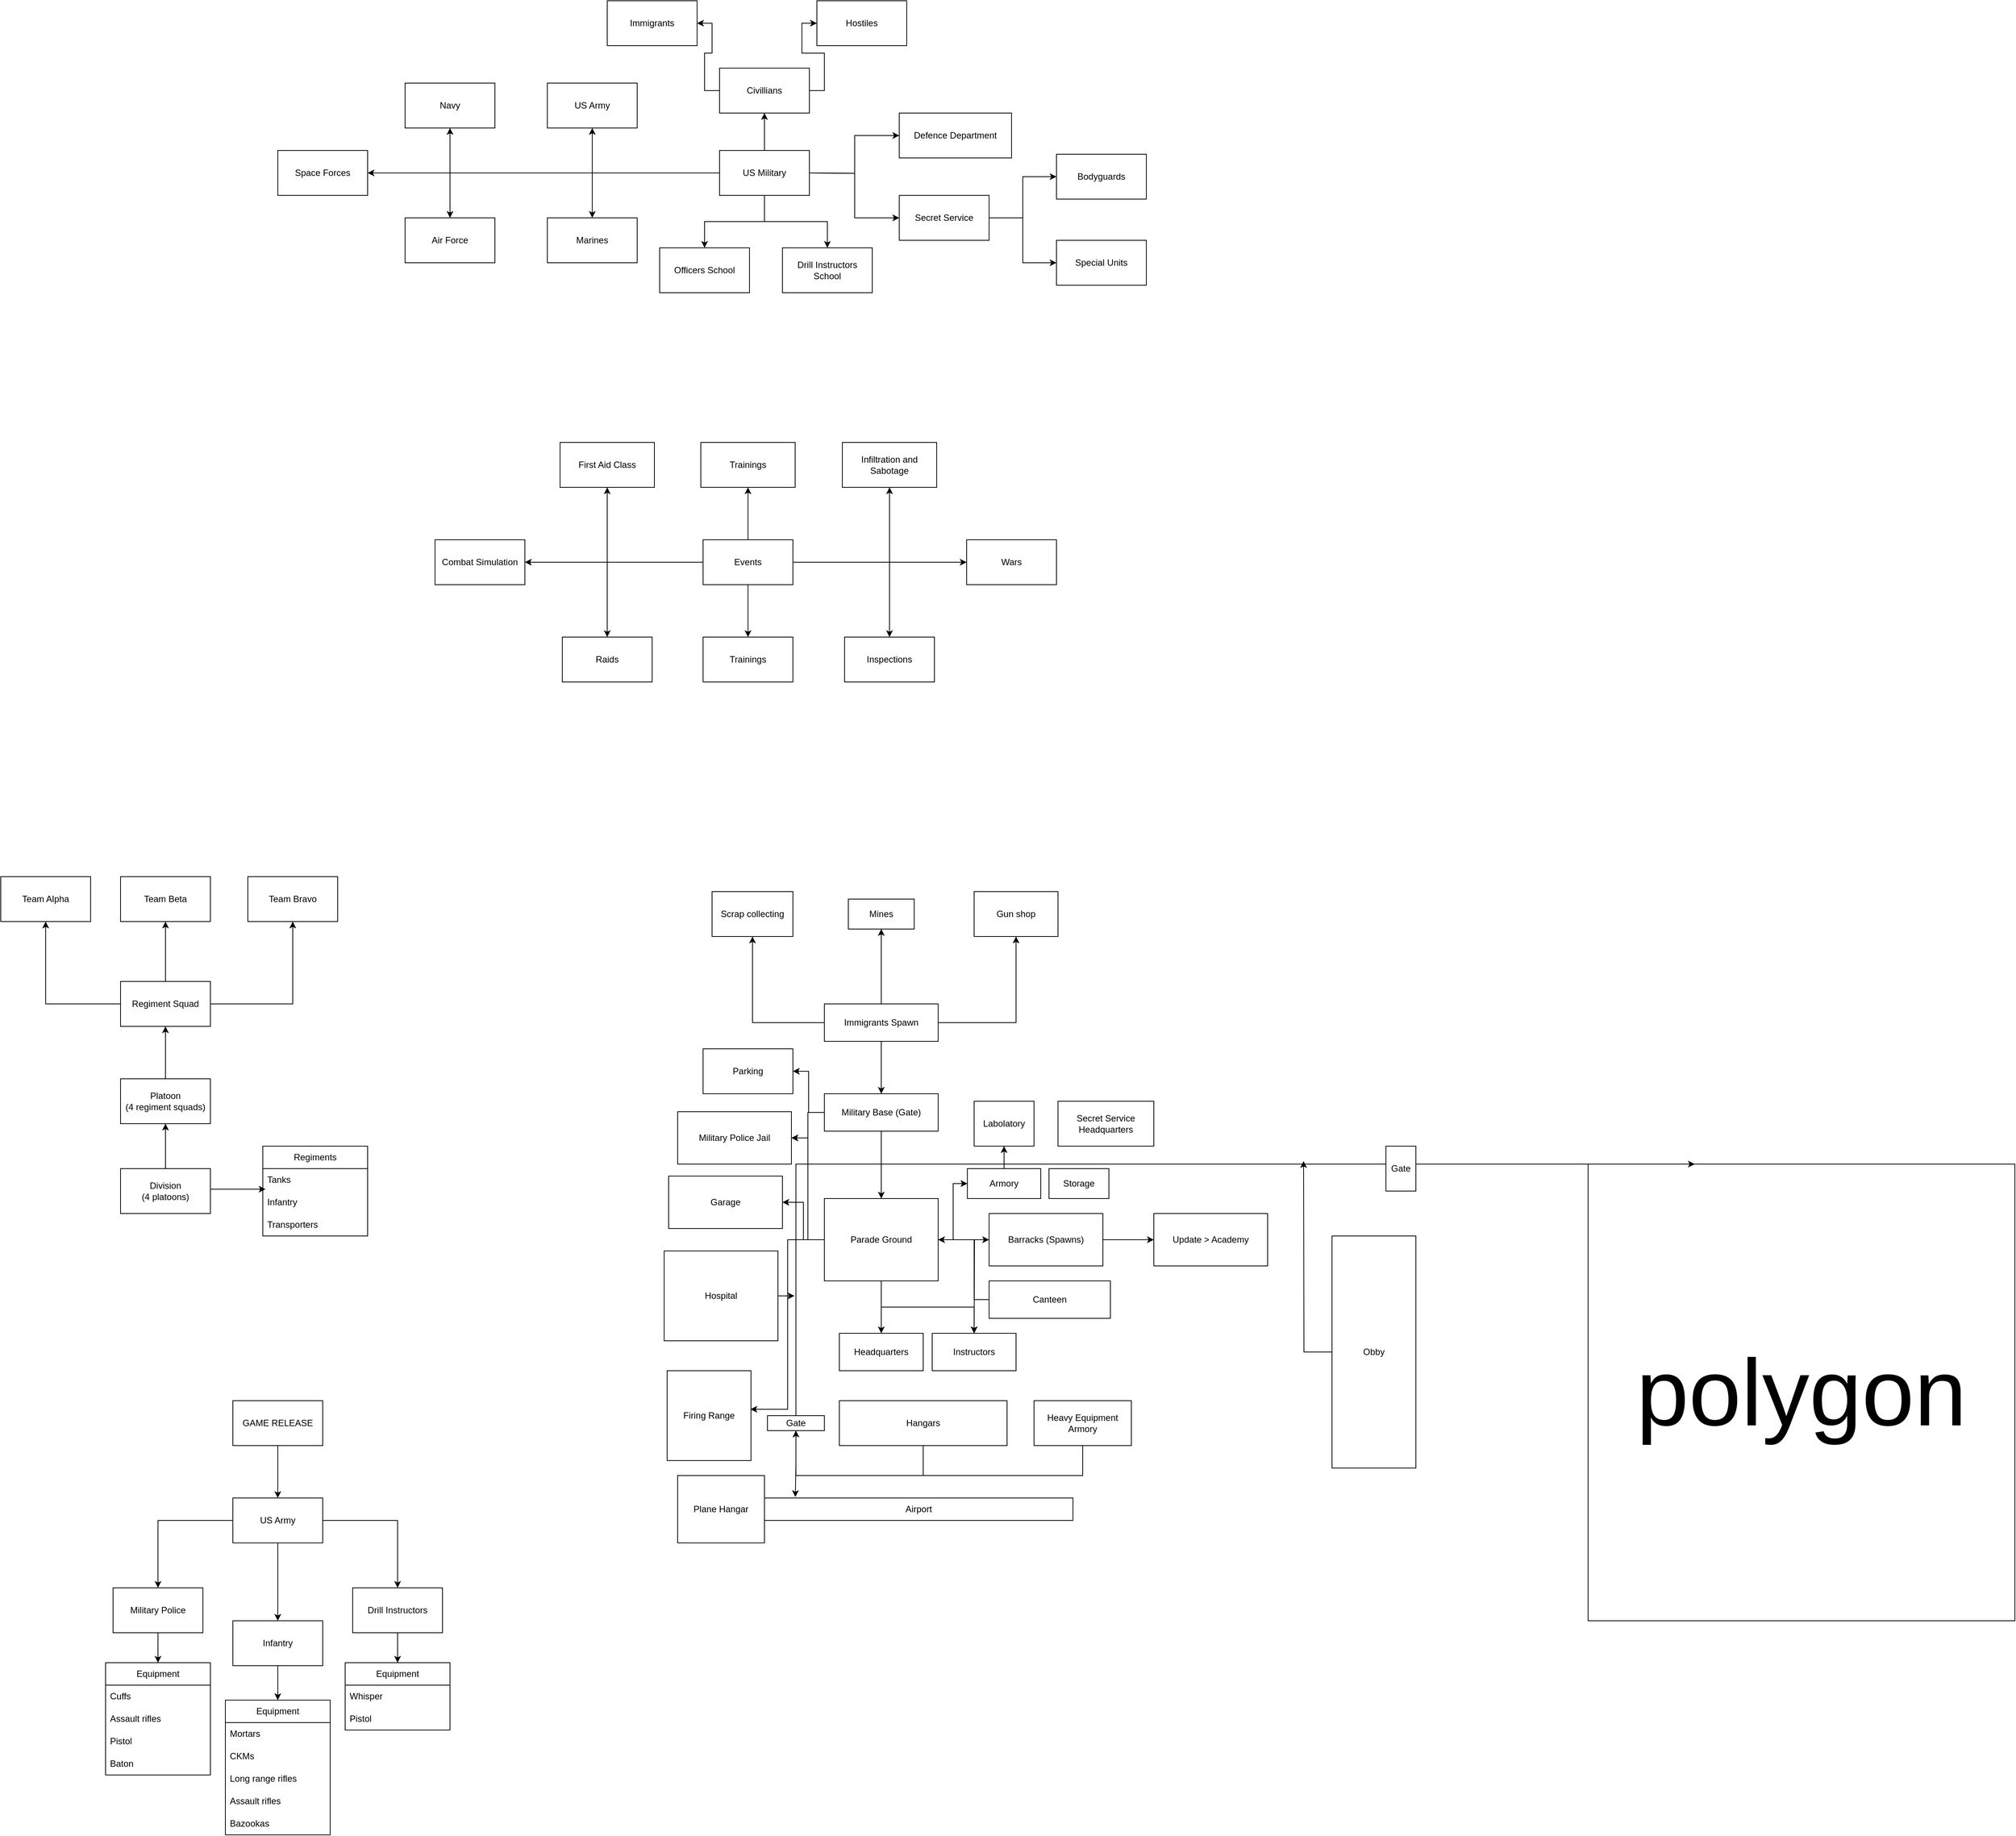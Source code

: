 <mxfile version="24.7.7">
  <diagram name="Strona-1" id="BBOQiUGvL47wXQ2HDbsv">
    <mxGraphModel dx="2062" dy="661" grid="1" gridSize="10" guides="1" tooltips="1" connect="1" arrows="1" fold="1" page="1" pageScale="1" pageWidth="827" pageHeight="1169" math="0" shadow="0">
      <root>
        <mxCell id="0" />
        <mxCell id="1" parent="0" />
        <mxCell id="k31KLtlGpHvFteeG_nSf-20" style="edgeStyle=orthogonalEdgeStyle;rounded=0;orthogonalLoop=1;jettySize=auto;html=1;" parent="1" source="k31KLtlGpHvFteeG_nSf-3" target="k31KLtlGpHvFteeG_nSf-19" edge="1">
          <mxGeometry relative="1" as="geometry" />
        </mxCell>
        <mxCell id="k31KLtlGpHvFteeG_nSf-23" style="edgeStyle=orthogonalEdgeStyle;rounded=0;orthogonalLoop=1;jettySize=auto;html=1;entryX=0.5;entryY=0;entryDx=0;entryDy=0;" parent="1" source="k31KLtlGpHvFteeG_nSf-3" target="k31KLtlGpHvFteeG_nSf-21" edge="1">
          <mxGeometry relative="1" as="geometry" />
        </mxCell>
        <mxCell id="k31KLtlGpHvFteeG_nSf-24" style="edgeStyle=orthogonalEdgeStyle;rounded=0;orthogonalLoop=1;jettySize=auto;html=1;entryX=0.5;entryY=0;entryDx=0;entryDy=0;" parent="1" source="k31KLtlGpHvFteeG_nSf-3" target="k31KLtlGpHvFteeG_nSf-22" edge="1">
          <mxGeometry relative="1" as="geometry" />
        </mxCell>
        <mxCell id="k31KLtlGpHvFteeG_nSf-41" style="edgeStyle=orthogonalEdgeStyle;rounded=0;orthogonalLoop=1;jettySize=auto;html=1;" parent="1" source="k31KLtlGpHvFteeG_nSf-3" target="k31KLtlGpHvFteeG_nSf-44" edge="1">
          <mxGeometry relative="1" as="geometry">
            <mxPoint x="-400" y="430" as="targetPoint" />
          </mxGeometry>
        </mxCell>
        <mxCell id="38wvSkfyoHQ7_8SS0Itx-3" style="edgeStyle=orthogonalEdgeStyle;rounded=0;orthogonalLoop=1;jettySize=auto;html=1;" edge="1" parent="1" source="k31KLtlGpHvFteeG_nSf-3" target="38wvSkfyoHQ7_8SS0Itx-1">
          <mxGeometry relative="1" as="geometry" />
        </mxCell>
        <mxCell id="38wvSkfyoHQ7_8SS0Itx-6" style="edgeStyle=orthogonalEdgeStyle;rounded=0;orthogonalLoop=1;jettySize=auto;html=1;entryX=0.5;entryY=1;entryDx=0;entryDy=0;" edge="1" parent="1" source="k31KLtlGpHvFteeG_nSf-3" target="a-VC0dxoUx-i3-k2DaDm-56">
          <mxGeometry relative="1" as="geometry" />
        </mxCell>
        <mxCell id="38wvSkfyoHQ7_8SS0Itx-7" style="edgeStyle=orthogonalEdgeStyle;rounded=0;orthogonalLoop=1;jettySize=auto;html=1;" edge="1" parent="1" source="k31KLtlGpHvFteeG_nSf-3" target="38wvSkfyoHQ7_8SS0Itx-5">
          <mxGeometry relative="1" as="geometry" />
        </mxCell>
        <mxCell id="38wvSkfyoHQ7_8SS0Itx-10" style="edgeStyle=orthogonalEdgeStyle;rounded=0;orthogonalLoop=1;jettySize=auto;html=1;entryX=0.5;entryY=1;entryDx=0;entryDy=0;" edge="1" parent="1" source="k31KLtlGpHvFteeG_nSf-3" target="a_fJLX3D4ddXMOc15b3K-7">
          <mxGeometry relative="1" as="geometry" />
        </mxCell>
        <mxCell id="k31KLtlGpHvFteeG_nSf-3" value="US Military" style="rounded=0;whiteSpace=wrap;html=1;" parent="1" vertex="1">
          <mxGeometry x="230" y="400" width="120" height="60" as="geometry" />
        </mxCell>
        <mxCell id="k31KLtlGpHvFteeG_nSf-10" style="edgeStyle=orthogonalEdgeStyle;rounded=0;orthogonalLoop=1;jettySize=auto;html=1;entryX=0;entryY=0.5;entryDx=0;entryDy=0;" parent="1" target="k31KLtlGpHvFteeG_nSf-9" edge="1">
          <mxGeometry relative="1" as="geometry">
            <mxPoint x="350" y="430" as="sourcePoint" />
          </mxGeometry>
        </mxCell>
        <mxCell id="k31KLtlGpHvFteeG_nSf-12" style="edgeStyle=orthogonalEdgeStyle;rounded=0;orthogonalLoop=1;jettySize=auto;html=1;entryX=0;entryY=0.5;entryDx=0;entryDy=0;" parent="1" target="k31KLtlGpHvFteeG_nSf-11" edge="1">
          <mxGeometry relative="1" as="geometry">
            <mxPoint x="350" y="430" as="sourcePoint" />
          </mxGeometry>
        </mxCell>
        <mxCell id="k31KLtlGpHvFteeG_nSf-15" style="edgeStyle=orthogonalEdgeStyle;rounded=0;orthogonalLoop=1;jettySize=auto;html=1;entryX=0;entryY=0.5;entryDx=0;entryDy=0;" parent="1" source="k31KLtlGpHvFteeG_nSf-9" target="k31KLtlGpHvFteeG_nSf-14" edge="1">
          <mxGeometry relative="1" as="geometry" />
        </mxCell>
        <mxCell id="k31KLtlGpHvFteeG_nSf-17" style="edgeStyle=orthogonalEdgeStyle;rounded=0;orthogonalLoop=1;jettySize=auto;html=1;entryX=0;entryY=0.5;entryDx=0;entryDy=0;" parent="1" source="k31KLtlGpHvFteeG_nSf-9" target="k31KLtlGpHvFteeG_nSf-16" edge="1">
          <mxGeometry relative="1" as="geometry" />
        </mxCell>
        <mxCell id="k31KLtlGpHvFteeG_nSf-9" value="Secret Service" style="rounded=0;whiteSpace=wrap;html=1;" parent="1" vertex="1">
          <mxGeometry x="470" y="460" width="120" height="60" as="geometry" />
        </mxCell>
        <mxCell id="k31KLtlGpHvFteeG_nSf-11" value="Defence Department" style="rounded=0;whiteSpace=wrap;html=1;" parent="1" vertex="1">
          <mxGeometry x="470" y="350" width="150" height="60" as="geometry" />
        </mxCell>
        <mxCell id="k31KLtlGpHvFteeG_nSf-14" value="Bodyguards" style="rounded=0;whiteSpace=wrap;html=1;" parent="1" vertex="1">
          <mxGeometry x="680" y="405" width="120" height="60" as="geometry" />
        </mxCell>
        <mxCell id="k31KLtlGpHvFteeG_nSf-16" value="Special Units" style="rounded=0;whiteSpace=wrap;html=1;" parent="1" vertex="1">
          <mxGeometry x="680" y="520" width="120" height="60" as="geometry" />
        </mxCell>
        <mxCell id="k31KLtlGpHvFteeG_nSf-19" value="Navy" style="rounded=0;whiteSpace=wrap;html=1;" parent="1" vertex="1">
          <mxGeometry x="-190" y="310" width="120" height="60" as="geometry" />
        </mxCell>
        <mxCell id="k31KLtlGpHvFteeG_nSf-21" value="Marines" style="rounded=0;whiteSpace=wrap;html=1;" parent="1" vertex="1">
          <mxGeometry y="490" width="120" height="60" as="geometry" />
        </mxCell>
        <mxCell id="k31KLtlGpHvFteeG_nSf-22" value="Air Force" style="rounded=0;whiteSpace=wrap;html=1;" parent="1" vertex="1">
          <mxGeometry x="-190" y="490" width="120" height="60" as="geometry" />
        </mxCell>
        <mxCell id="k31KLtlGpHvFteeG_nSf-44" value="Space Forces" style="rounded=0;whiteSpace=wrap;html=1;" parent="1" vertex="1">
          <mxGeometry x="-360" y="400" width="120" height="60" as="geometry" />
        </mxCell>
        <mxCell id="a_fJLX3D4ddXMOc15b3K-3" value="Immigrants" style="rounded=0;whiteSpace=wrap;html=1;" parent="1" vertex="1">
          <mxGeometry x="80" y="200" width="120" height="60" as="geometry" />
        </mxCell>
        <mxCell id="a_fJLX3D4ddXMOc15b3K-5" value="Hostiles" style="rounded=0;whiteSpace=wrap;html=1;" parent="1" vertex="1">
          <mxGeometry x="360" y="200" width="120" height="60" as="geometry" />
        </mxCell>
        <mxCell id="38wvSkfyoHQ7_8SS0Itx-12" style="edgeStyle=orthogonalEdgeStyle;rounded=0;orthogonalLoop=1;jettySize=auto;html=1;entryX=1;entryY=0.5;entryDx=0;entryDy=0;" edge="1" parent="1" source="a_fJLX3D4ddXMOc15b3K-7" target="a_fJLX3D4ddXMOc15b3K-3">
          <mxGeometry relative="1" as="geometry" />
        </mxCell>
        <mxCell id="38wvSkfyoHQ7_8SS0Itx-13" style="edgeStyle=orthogonalEdgeStyle;rounded=0;orthogonalLoop=1;jettySize=auto;html=1;entryX=0;entryY=0.5;entryDx=0;entryDy=0;" edge="1" parent="1" source="a_fJLX3D4ddXMOc15b3K-7" target="a_fJLX3D4ddXMOc15b3K-5">
          <mxGeometry relative="1" as="geometry" />
        </mxCell>
        <mxCell id="a_fJLX3D4ddXMOc15b3K-7" value="Civillians" style="rounded=0;whiteSpace=wrap;html=1;" parent="1" vertex="1">
          <mxGeometry x="230" y="290" width="120" height="60" as="geometry" />
        </mxCell>
        <mxCell id="a_fJLX3D4ddXMOc15b3K-12" style="edgeStyle=orthogonalEdgeStyle;rounded=0;orthogonalLoop=1;jettySize=auto;html=1;entryX=0.5;entryY=1;entryDx=0;entryDy=0;" parent="1" source="a_fJLX3D4ddXMOc15b3K-10" target="a_fJLX3D4ddXMOc15b3K-11" edge="1">
          <mxGeometry relative="1" as="geometry" />
        </mxCell>
        <mxCell id="a_fJLX3D4ddXMOc15b3K-15" style="edgeStyle=orthogonalEdgeStyle;rounded=0;orthogonalLoop=1;jettySize=auto;html=1;entryX=0.5;entryY=1;entryDx=0;entryDy=0;" parent="1" source="a_fJLX3D4ddXMOc15b3K-10" target="a_fJLX3D4ddXMOc15b3K-14" edge="1">
          <mxGeometry relative="1" as="geometry" />
        </mxCell>
        <mxCell id="a_fJLX3D4ddXMOc15b3K-18" style="edgeStyle=orthogonalEdgeStyle;rounded=0;orthogonalLoop=1;jettySize=auto;html=1;" parent="1" source="a_fJLX3D4ddXMOc15b3K-10" target="a_fJLX3D4ddXMOc15b3K-16" edge="1">
          <mxGeometry relative="1" as="geometry" />
        </mxCell>
        <mxCell id="a_fJLX3D4ddXMOc15b3K-20" style="edgeStyle=orthogonalEdgeStyle;rounded=0;orthogonalLoop=1;jettySize=auto;html=1;" parent="1" source="a_fJLX3D4ddXMOc15b3K-10" target="a_fJLX3D4ddXMOc15b3K-19" edge="1">
          <mxGeometry relative="1" as="geometry" />
        </mxCell>
        <mxCell id="a_fJLX3D4ddXMOc15b3K-10" value="Immigrants Spawn" style="rounded=0;whiteSpace=wrap;html=1;" parent="1" vertex="1">
          <mxGeometry x="370" y="1540" width="152" height="50" as="geometry" />
        </mxCell>
        <mxCell id="a_fJLX3D4ddXMOc15b3K-11" value="Gun shop" style="rounded=0;whiteSpace=wrap;html=1;" parent="1" vertex="1">
          <mxGeometry x="570" y="1390" width="112" height="60" as="geometry" />
        </mxCell>
        <mxCell id="a_fJLX3D4ddXMOc15b3K-14" value="Mines" style="rounded=0;whiteSpace=wrap;html=1;" parent="1" vertex="1">
          <mxGeometry x="402" y="1400" width="88" height="40" as="geometry" />
        </mxCell>
        <mxCell id="a_fJLX3D4ddXMOc15b3K-16" value="Scrap collecting" style="rounded=0;whiteSpace=wrap;html=1;" parent="1" vertex="1">
          <mxGeometry x="220" y="1390" width="108" height="60" as="geometry" />
        </mxCell>
        <mxCell id="a_fJLX3D4ddXMOc15b3K-22" style="edgeStyle=orthogonalEdgeStyle;rounded=0;orthogonalLoop=1;jettySize=auto;html=1;" parent="1" source="a_fJLX3D4ddXMOc15b3K-19" edge="1">
          <mxGeometry relative="1" as="geometry">
            <mxPoint x="446.0" y="1800" as="targetPoint" />
          </mxGeometry>
        </mxCell>
        <mxCell id="a_fJLX3D4ddXMOc15b3K-30" style="edgeStyle=orthogonalEdgeStyle;rounded=0;orthogonalLoop=1;jettySize=auto;html=1;entryX=1;entryY=0.5;entryDx=0;entryDy=0;" parent="1" source="a_fJLX3D4ddXMOc15b3K-19" target="a_fJLX3D4ddXMOc15b3K-28" edge="1">
          <mxGeometry relative="1" as="geometry" />
        </mxCell>
        <mxCell id="a_fJLX3D4ddXMOc15b3K-75" style="edgeStyle=orthogonalEdgeStyle;rounded=0;orthogonalLoop=1;jettySize=auto;html=1;" parent="1" source="a_fJLX3D4ddXMOc15b3K-19" target="a_fJLX3D4ddXMOc15b3K-76" edge="1">
          <mxGeometry relative="1" as="geometry">
            <mxPoint x="270" y="1650" as="targetPoint" />
          </mxGeometry>
        </mxCell>
        <mxCell id="a_fJLX3D4ddXMOc15b3K-19" value="Military Base (Gate)" style="rounded=0;whiteSpace=wrap;html=1;" parent="1" vertex="1">
          <mxGeometry x="370" y="1660" width="152" height="50" as="geometry" />
        </mxCell>
        <mxCell id="a_fJLX3D4ddXMOc15b3K-27" value="" style="edgeStyle=orthogonalEdgeStyle;rounded=0;orthogonalLoop=1;jettySize=auto;html=1;" parent="1" source="a_fJLX3D4ddXMOc15b3K-23" target="a_fJLX3D4ddXMOc15b3K-26" edge="1">
          <mxGeometry relative="1" as="geometry" />
        </mxCell>
        <mxCell id="a_fJLX3D4ddXMOc15b3K-29" style="edgeStyle=orthogonalEdgeStyle;rounded=0;orthogonalLoop=1;jettySize=auto;html=1;entryX=1;entryY=0.5;entryDx=0;entryDy=0;" parent="1" source="a_fJLX3D4ddXMOc15b3K-23" target="a_fJLX3D4ddXMOc15b3K-28" edge="1">
          <mxGeometry relative="1" as="geometry" />
        </mxCell>
        <mxCell id="a_fJLX3D4ddXMOc15b3K-45" style="edgeStyle=orthogonalEdgeStyle;rounded=0;orthogonalLoop=1;jettySize=auto;html=1;" parent="1" source="a_fJLX3D4ddXMOc15b3K-23" target="a_fJLX3D4ddXMOc15b3K-44" edge="1">
          <mxGeometry relative="1" as="geometry" />
        </mxCell>
        <mxCell id="a_fJLX3D4ddXMOc15b3K-64" style="edgeStyle=orthogonalEdgeStyle;rounded=0;orthogonalLoop=1;jettySize=auto;html=1;entryX=0;entryY=0.5;entryDx=0;entryDy=0;" parent="1" source="a_fJLX3D4ddXMOc15b3K-23" target="a_fJLX3D4ddXMOc15b3K-63" edge="1">
          <mxGeometry relative="1" as="geometry" />
        </mxCell>
        <mxCell id="a_fJLX3D4ddXMOc15b3K-71" style="edgeStyle=orthogonalEdgeStyle;rounded=0;orthogonalLoop=1;jettySize=auto;html=1;entryX=0.5;entryY=0;entryDx=0;entryDy=0;" parent="1" source="a_fJLX3D4ddXMOc15b3K-23" target="a_fJLX3D4ddXMOc15b3K-34" edge="1">
          <mxGeometry relative="1" as="geometry">
            <mxPoint x="550" y="1980" as="targetPoint" />
          </mxGeometry>
        </mxCell>
        <mxCell id="a_fJLX3D4ddXMOc15b3K-73" style="edgeStyle=orthogonalEdgeStyle;rounded=0;orthogonalLoop=1;jettySize=auto;html=1;" parent="1" source="a_fJLX3D4ddXMOc15b3K-23" edge="1">
          <mxGeometry relative="1" as="geometry">
            <mxPoint x="570" y="1980" as="targetPoint" />
          </mxGeometry>
        </mxCell>
        <mxCell id="a_fJLX3D4ddXMOc15b3K-79" style="edgeStyle=orthogonalEdgeStyle;rounded=0;orthogonalLoop=1;jettySize=auto;html=1;entryX=1;entryY=0.5;entryDx=0;entryDy=0;" parent="1" source="a_fJLX3D4ddXMOc15b3K-23" target="a_fJLX3D4ddXMOc15b3K-77" edge="1">
          <mxGeometry relative="1" as="geometry" />
        </mxCell>
        <mxCell id="a_fJLX3D4ddXMOc15b3K-23" value="Parade Ground" style="rounded=0;whiteSpace=wrap;html=1;" parent="1" vertex="1">
          <mxGeometry x="370" y="1800" width="152" height="110" as="geometry" />
        </mxCell>
        <mxCell id="a_fJLX3D4ddXMOc15b3K-47" style="edgeStyle=orthogonalEdgeStyle;rounded=0;orthogonalLoop=1;jettySize=auto;html=1;" parent="1" source="a_fJLX3D4ddXMOc15b3K-26" edge="1">
          <mxGeometry relative="1" as="geometry">
            <mxPoint x="810" y="1855" as="targetPoint" />
          </mxGeometry>
        </mxCell>
        <mxCell id="a_fJLX3D4ddXMOc15b3K-26" value="Barracks (Spawns)" style="rounded=0;whiteSpace=wrap;html=1;" parent="1" vertex="1">
          <mxGeometry x="590" y="1820" width="152" height="70" as="geometry" />
        </mxCell>
        <mxCell id="a_fJLX3D4ddXMOc15b3K-28" value="Military Police Jail" style="rounded=0;whiteSpace=wrap;html=1;" parent="1" vertex="1">
          <mxGeometry x="174" y="1684" width="152" height="70" as="geometry" />
        </mxCell>
        <mxCell id="a_fJLX3D4ddXMOc15b3K-34" value="Instructors" style="rounded=0;whiteSpace=wrap;html=1;" parent="1" vertex="1">
          <mxGeometry x="514" y="1980" width="112" height="50" as="geometry" />
        </mxCell>
        <mxCell id="38wvSkfyoHQ7_8SS0Itx-58" style="edgeStyle=orthogonalEdgeStyle;rounded=0;orthogonalLoop=1;jettySize=auto;html=1;" edge="1" parent="1" source="a_fJLX3D4ddXMOc15b3K-33">
          <mxGeometry relative="1" as="geometry">
            <mxPoint x="1010" y="1750" as="targetPoint" />
          </mxGeometry>
        </mxCell>
        <mxCell id="a_fJLX3D4ddXMOc15b3K-33" value="Obby" style="rounded=0;whiteSpace=wrap;html=1;" parent="1" vertex="1">
          <mxGeometry x="1048" y="1850" width="112" height="310" as="geometry" />
        </mxCell>
        <mxCell id="a_fJLX3D4ddXMOc15b3K-40" value="Firing Range" style="rounded=0;whiteSpace=wrap;html=1;" parent="1" vertex="1">
          <mxGeometry x="160" y="2030" width="112" height="120" as="geometry" />
        </mxCell>
        <mxCell id="a_fJLX3D4ddXMOc15b3K-44" value="Headquarters" style="rounded=0;whiteSpace=wrap;html=1;" parent="1" vertex="1">
          <mxGeometry x="390" y="1980" width="112" height="50" as="geometry" />
        </mxCell>
        <mxCell id="a_fJLX3D4ddXMOc15b3K-46" style="edgeStyle=orthogonalEdgeStyle;rounded=0;orthogonalLoop=1;jettySize=auto;html=1;entryX=0.994;entryY=0.429;entryDx=0;entryDy=0;entryPerimeter=0;" parent="1" source="a_fJLX3D4ddXMOc15b3K-23" target="a_fJLX3D4ddXMOc15b3K-40" edge="1">
          <mxGeometry relative="1" as="geometry" />
        </mxCell>
        <mxCell id="a_fJLX3D4ddXMOc15b3K-48" value="Update &amp;gt; Academy" style="rounded=0;whiteSpace=wrap;html=1;" parent="1" vertex="1">
          <mxGeometry x="810" y="1820" width="152" height="70" as="geometry" />
        </mxCell>
        <mxCell id="a_fJLX3D4ddXMOc15b3K-50" value="&lt;span style=&quot;font-size: 126px;&quot;&gt;polygon&lt;/span&gt;" style="rounded=0;whiteSpace=wrap;html=1;" parent="1" vertex="1">
          <mxGeometry x="1390" y="1754" width="570" height="610" as="geometry" />
        </mxCell>
        <mxCell id="a_fJLX3D4ddXMOc15b3K-52" style="edgeStyle=orthogonalEdgeStyle;rounded=0;orthogonalLoop=1;jettySize=auto;html=1;entryX=0.25;entryY=0;entryDx=0;entryDy=0;" parent="1" source="a_fJLX3D4ddXMOc15b3K-51" target="a_fJLX3D4ddXMOc15b3K-50" edge="1">
          <mxGeometry relative="1" as="geometry">
            <Array as="points">
              <mxPoint x="502" y="2170" />
              <mxPoint x="332" y="2170" />
            </Array>
          </mxGeometry>
        </mxCell>
        <mxCell id="a_fJLX3D4ddXMOc15b3K-51" value="Hangars" style="rounded=0;whiteSpace=wrap;html=1;" parent="1" vertex="1">
          <mxGeometry x="390" y="2070" width="224" height="60" as="geometry" />
        </mxCell>
        <mxCell id="a_fJLX3D4ddXMOc15b3K-53" value="Plane Hangar" style="rounded=0;whiteSpace=wrap;html=1;" parent="1" vertex="1">
          <mxGeometry x="174" y="2170" width="116" height="90" as="geometry" />
        </mxCell>
        <mxCell id="a_fJLX3D4ddXMOc15b3K-55" value="Airport" style="rounded=0;whiteSpace=wrap;html=1;" parent="1" vertex="1">
          <mxGeometry x="290" y="2200" width="412" height="30" as="geometry" />
        </mxCell>
        <mxCell id="a_fJLX3D4ddXMOc15b3K-56" value="Gate" style="rounded=0;whiteSpace=wrap;html=1;" parent="1" vertex="1">
          <mxGeometry x="294" y="2090" width="76" height="20" as="geometry" />
        </mxCell>
        <mxCell id="a_fJLX3D4ddXMOc15b3K-58" style="edgeStyle=orthogonalEdgeStyle;rounded=0;orthogonalLoop=1;jettySize=auto;html=1;entryX=0.1;entryY=-0.043;entryDx=0;entryDy=0;entryPerimeter=0;" parent="1" source="a_fJLX3D4ddXMOc15b3K-56" target="a_fJLX3D4ddXMOc15b3K-55" edge="1">
          <mxGeometry relative="1" as="geometry" />
        </mxCell>
        <mxCell id="a_fJLX3D4ddXMOc15b3K-60" value="Labolatory" style="rounded=0;whiteSpace=wrap;html=1;" parent="1" vertex="1">
          <mxGeometry x="570" y="1670" width="80" height="60" as="geometry" />
        </mxCell>
        <mxCell id="a_fJLX3D4ddXMOc15b3K-61" value="Secret Service Headquarters" style="rounded=0;whiteSpace=wrap;html=1;" parent="1" vertex="1">
          <mxGeometry x="682" y="1670" width="128" height="60" as="geometry" />
        </mxCell>
        <mxCell id="a_fJLX3D4ddXMOc15b3K-62" value="Gate" style="rounded=0;whiteSpace=wrap;html=1;" parent="1" vertex="1">
          <mxGeometry x="1120" y="1730" width="40" height="60" as="geometry" />
        </mxCell>
        <mxCell id="a_fJLX3D4ddXMOc15b3K-65" value="" style="edgeStyle=orthogonalEdgeStyle;rounded=0;orthogonalLoop=1;jettySize=auto;html=1;" parent="1" source="a_fJLX3D4ddXMOc15b3K-63" target="a_fJLX3D4ddXMOc15b3K-60" edge="1">
          <mxGeometry relative="1" as="geometry" />
        </mxCell>
        <mxCell id="a_fJLX3D4ddXMOc15b3K-63" value="Armory" style="rounded=0;whiteSpace=wrap;html=1;" parent="1" vertex="1">
          <mxGeometry x="561" y="1760" width="98" height="40" as="geometry" />
        </mxCell>
        <mxCell id="a_fJLX3D4ddXMOc15b3K-68" style="edgeStyle=orthogonalEdgeStyle;rounded=0;orthogonalLoop=1;jettySize=auto;html=1;entryX=0.5;entryY=1;entryDx=0;entryDy=0;exitX=0.5;exitY=1;exitDx=0;exitDy=0;" parent="1" source="a_fJLX3D4ddXMOc15b3K-66" target="a_fJLX3D4ddXMOc15b3K-56" edge="1">
          <mxGeometry relative="1" as="geometry">
            <Array as="points">
              <mxPoint x="715" y="2170" />
              <mxPoint x="332" y="2170" />
            </Array>
          </mxGeometry>
        </mxCell>
        <mxCell id="a_fJLX3D4ddXMOc15b3K-66" value="Heavy Equipment Armory" style="rounded=0;whiteSpace=wrap;html=1;" parent="1" vertex="1">
          <mxGeometry x="650" y="2070" width="130" height="60" as="geometry" />
        </mxCell>
        <mxCell id="a_fJLX3D4ddXMOc15b3K-70" value="Storage" style="rounded=0;whiteSpace=wrap;html=1;" parent="1" vertex="1">
          <mxGeometry x="670" y="1760" width="80" height="40" as="geometry" />
        </mxCell>
        <mxCell id="a_fJLX3D4ddXMOc15b3K-74" style="edgeStyle=orthogonalEdgeStyle;rounded=0;orthogonalLoop=1;jettySize=auto;html=1;entryX=1;entryY=0.5;entryDx=0;entryDy=0;" parent="1" source="a_fJLX3D4ddXMOc15b3K-72" target="a_fJLX3D4ddXMOc15b3K-23" edge="1">
          <mxGeometry relative="1" as="geometry">
            <Array as="points">
              <mxPoint x="570" y="1935" />
              <mxPoint x="570" y="1855" />
            </Array>
          </mxGeometry>
        </mxCell>
        <mxCell id="a_fJLX3D4ddXMOc15b3K-72" value="Canteen" style="rounded=0;whiteSpace=wrap;html=1;" parent="1" vertex="1">
          <mxGeometry x="590" y="1910" width="162" height="50" as="geometry" />
        </mxCell>
        <mxCell id="a_fJLX3D4ddXMOc15b3K-76" value="Parking" style="rounded=0;whiteSpace=wrap;html=1;" parent="1" vertex="1">
          <mxGeometry x="208" y="1600" width="120" height="60" as="geometry" />
        </mxCell>
        <mxCell id="a_fJLX3D4ddXMOc15b3K-77" value="Garage" style="rounded=0;whiteSpace=wrap;html=1;" parent="1" vertex="1">
          <mxGeometry x="162" y="1770" width="152" height="70" as="geometry" />
        </mxCell>
        <mxCell id="a-VC0dxoUx-i3-k2DaDm-8" value="Team Alpha" style="rounded=0;whiteSpace=wrap;html=1;" parent="1" vertex="1">
          <mxGeometry x="-730" y="1370" width="120" height="60" as="geometry" />
        </mxCell>
        <mxCell id="a-VC0dxoUx-i3-k2DaDm-21" value="Team Beta" style="rounded=0;whiteSpace=wrap;html=1;" parent="1" vertex="1">
          <mxGeometry x="-570" y="1370" width="120" height="60" as="geometry" />
        </mxCell>
        <mxCell id="a-VC0dxoUx-i3-k2DaDm-22" value="Team Bravo" style="rounded=0;whiteSpace=wrap;html=1;" parent="1" vertex="1">
          <mxGeometry x="-400" y="1370" width="120" height="60" as="geometry" />
        </mxCell>
        <mxCell id="a-VC0dxoUx-i3-k2DaDm-24" style="edgeStyle=orthogonalEdgeStyle;rounded=0;orthogonalLoop=1;jettySize=auto;html=1;entryX=0.5;entryY=1;entryDx=0;entryDy=0;" parent="1" source="a-VC0dxoUx-i3-k2DaDm-23" target="a-VC0dxoUx-i3-k2DaDm-21" edge="1">
          <mxGeometry relative="1" as="geometry" />
        </mxCell>
        <mxCell id="a-VC0dxoUx-i3-k2DaDm-25" style="edgeStyle=orthogonalEdgeStyle;rounded=0;orthogonalLoop=1;jettySize=auto;html=1;entryX=0.5;entryY=1;entryDx=0;entryDy=0;" parent="1" source="a-VC0dxoUx-i3-k2DaDm-23" target="a-VC0dxoUx-i3-k2DaDm-8" edge="1">
          <mxGeometry relative="1" as="geometry" />
        </mxCell>
        <mxCell id="a-VC0dxoUx-i3-k2DaDm-26" style="edgeStyle=orthogonalEdgeStyle;rounded=0;orthogonalLoop=1;jettySize=auto;html=1;" parent="1" source="a-VC0dxoUx-i3-k2DaDm-23" target="a-VC0dxoUx-i3-k2DaDm-22" edge="1">
          <mxGeometry relative="1" as="geometry" />
        </mxCell>
        <mxCell id="a-VC0dxoUx-i3-k2DaDm-23" value="Regiment Squad" style="rounded=0;whiteSpace=wrap;html=1;" parent="1" vertex="1">
          <mxGeometry x="-570" y="1510" width="120" height="60" as="geometry" />
        </mxCell>
        <mxCell id="a-VC0dxoUx-i3-k2DaDm-28" style="edgeStyle=orthogonalEdgeStyle;rounded=0;orthogonalLoop=1;jettySize=auto;html=1;entryX=0.5;entryY=1;entryDx=0;entryDy=0;" parent="1" source="a-VC0dxoUx-i3-k2DaDm-27" target="a-VC0dxoUx-i3-k2DaDm-23" edge="1">
          <mxGeometry relative="1" as="geometry" />
        </mxCell>
        <mxCell id="a-VC0dxoUx-i3-k2DaDm-36" style="edgeStyle=orthogonalEdgeStyle;rounded=0;orthogonalLoop=1;jettySize=auto;html=1;entryX=0.026;entryY=-0.084;entryDx=0;entryDy=0;entryPerimeter=0;" parent="1" source="a-VC0dxoUx-i3-k2DaDm-27" target="a-VC0dxoUx-i3-k2DaDm-33" edge="1">
          <mxGeometry relative="1" as="geometry">
            <mxPoint x="-350" y="1670" as="targetPoint" />
          </mxGeometry>
        </mxCell>
        <mxCell id="a-VC0dxoUx-i3-k2DaDm-27" value="Platoon&lt;div&gt;(4 regiment squads)&lt;/div&gt;" style="rounded=0;whiteSpace=wrap;html=1;" parent="1" vertex="1">
          <mxGeometry x="-570" y="1640" width="120" height="60" as="geometry" />
        </mxCell>
        <mxCell id="a-VC0dxoUx-i3-k2DaDm-30" style="edgeStyle=orthogonalEdgeStyle;rounded=0;orthogonalLoop=1;jettySize=auto;html=1;entryX=0.5;entryY=1;entryDx=0;entryDy=0;" parent="1" source="a-VC0dxoUx-i3-k2DaDm-29" target="a-VC0dxoUx-i3-k2DaDm-27" edge="1">
          <mxGeometry relative="1" as="geometry" />
        </mxCell>
        <mxCell id="a-VC0dxoUx-i3-k2DaDm-29" value="&lt;div&gt;Division&lt;/div&gt;&lt;div&gt;(4 platoons)&lt;/div&gt;" style="rounded=0;whiteSpace=wrap;html=1;" parent="1" vertex="1">
          <mxGeometry x="-570" y="1760" width="120" height="60" as="geometry" />
        </mxCell>
        <mxCell id="a-VC0dxoUx-i3-k2DaDm-31" value="Regiments" style="swimlane;fontStyle=0;childLayout=stackLayout;horizontal=1;startSize=30;horizontalStack=0;resizeParent=1;resizeParentMax=0;resizeLast=0;collapsible=1;marginBottom=0;whiteSpace=wrap;html=1;" parent="1" vertex="1">
          <mxGeometry x="-380" y="1730" width="140" height="120" as="geometry" />
        </mxCell>
        <mxCell id="a-VC0dxoUx-i3-k2DaDm-32" value="Tanks" style="text;strokeColor=none;fillColor=none;align=left;verticalAlign=middle;spacingLeft=4;spacingRight=4;overflow=hidden;points=[[0,0.5],[1,0.5]];portConstraint=eastwest;rotatable=0;whiteSpace=wrap;html=1;" parent="a-VC0dxoUx-i3-k2DaDm-31" vertex="1">
          <mxGeometry y="30" width="140" height="30" as="geometry" />
        </mxCell>
        <mxCell id="a-VC0dxoUx-i3-k2DaDm-33" value="Infantry" style="text;strokeColor=none;fillColor=none;align=left;verticalAlign=middle;spacingLeft=4;spacingRight=4;overflow=hidden;points=[[0,0.5],[1,0.5]];portConstraint=eastwest;rotatable=0;whiteSpace=wrap;html=1;" parent="a-VC0dxoUx-i3-k2DaDm-31" vertex="1">
          <mxGeometry y="60" width="140" height="30" as="geometry" />
        </mxCell>
        <mxCell id="a-VC0dxoUx-i3-k2DaDm-34" value="Transporters" style="text;strokeColor=none;fillColor=none;align=left;verticalAlign=middle;spacingLeft=4;spacingRight=4;overflow=hidden;points=[[0,0.5],[1,0.5]];portConstraint=eastwest;rotatable=0;whiteSpace=wrap;html=1;" parent="a-VC0dxoUx-i3-k2DaDm-31" vertex="1">
          <mxGeometry y="90" width="140" height="30" as="geometry" />
        </mxCell>
        <mxCell id="a-VC0dxoUx-i3-k2DaDm-43" style="edgeStyle=orthogonalEdgeStyle;rounded=0;orthogonalLoop=1;jettySize=auto;html=1;" parent="1" source="a-VC0dxoUx-i3-k2DaDm-42" edge="1">
          <mxGeometry relative="1" as="geometry">
            <mxPoint x="-360" y="2200" as="targetPoint" />
          </mxGeometry>
        </mxCell>
        <mxCell id="a-VC0dxoUx-i3-k2DaDm-42" value="GAME RELEASE" style="rounded=0;whiteSpace=wrap;html=1;" parent="1" vertex="1">
          <mxGeometry x="-420" y="2070" width="120" height="60" as="geometry" />
        </mxCell>
        <mxCell id="a-VC0dxoUx-i3-k2DaDm-46" style="edgeStyle=orthogonalEdgeStyle;rounded=0;orthogonalLoop=1;jettySize=auto;html=1;entryX=0.5;entryY=0;entryDx=0;entryDy=0;" parent="1" source="a-VC0dxoUx-i3-k2DaDm-44" target="a-VC0dxoUx-i3-k2DaDm-45" edge="1">
          <mxGeometry relative="1" as="geometry" />
        </mxCell>
        <mxCell id="a-VC0dxoUx-i3-k2DaDm-48" style="edgeStyle=orthogonalEdgeStyle;rounded=0;orthogonalLoop=1;jettySize=auto;html=1;entryX=0.5;entryY=0;entryDx=0;entryDy=0;" parent="1" source="a-VC0dxoUx-i3-k2DaDm-44" target="a-VC0dxoUx-i3-k2DaDm-47" edge="1">
          <mxGeometry relative="1" as="geometry" />
        </mxCell>
        <mxCell id="a-VC0dxoUx-i3-k2DaDm-50" style="edgeStyle=orthogonalEdgeStyle;rounded=0;orthogonalLoop=1;jettySize=auto;html=1;" parent="1" source="a-VC0dxoUx-i3-k2DaDm-44" target="a-VC0dxoUx-i3-k2DaDm-49" edge="1">
          <mxGeometry relative="1" as="geometry" />
        </mxCell>
        <mxCell id="a-VC0dxoUx-i3-k2DaDm-44" value="US Army" style="rounded=0;whiteSpace=wrap;html=1;" parent="1" vertex="1">
          <mxGeometry x="-420" y="2200" width="120" height="60" as="geometry" />
        </mxCell>
        <mxCell id="38wvSkfyoHQ7_8SS0Itx-31" style="edgeStyle=orthogonalEdgeStyle;rounded=0;orthogonalLoop=1;jettySize=auto;html=1;" edge="1" parent="1" source="a-VC0dxoUx-i3-k2DaDm-45" target="38wvSkfyoHQ7_8SS0Itx-25">
          <mxGeometry relative="1" as="geometry" />
        </mxCell>
        <mxCell id="a-VC0dxoUx-i3-k2DaDm-45" value="Military Police" style="rounded=0;whiteSpace=wrap;html=1;" parent="1" vertex="1">
          <mxGeometry x="-580" y="2320" width="120" height="60" as="geometry" />
        </mxCell>
        <mxCell id="38wvSkfyoHQ7_8SS0Itx-37" style="edgeStyle=orthogonalEdgeStyle;rounded=0;orthogonalLoop=1;jettySize=auto;html=1;" edge="1" parent="1" source="a-VC0dxoUx-i3-k2DaDm-47" target="38wvSkfyoHQ7_8SS0Itx-33">
          <mxGeometry relative="1" as="geometry" />
        </mxCell>
        <mxCell id="a-VC0dxoUx-i3-k2DaDm-47" value="Drill Instructors" style="rounded=0;whiteSpace=wrap;html=1;" parent="1" vertex="1">
          <mxGeometry x="-260" y="2320" width="120" height="60" as="geometry" />
        </mxCell>
        <mxCell id="38wvSkfyoHQ7_8SS0Itx-17" value="" style="edgeStyle=orthogonalEdgeStyle;rounded=0;orthogonalLoop=1;jettySize=auto;html=1;" edge="1" parent="1" source="a-VC0dxoUx-i3-k2DaDm-49">
          <mxGeometry relative="1" as="geometry">
            <mxPoint x="-360" y="2470" as="targetPoint" />
          </mxGeometry>
        </mxCell>
        <mxCell id="a-VC0dxoUx-i3-k2DaDm-49" value="Infantry" style="rounded=0;whiteSpace=wrap;html=1;" parent="1" vertex="1">
          <mxGeometry x="-420" y="2364" width="120" height="60" as="geometry" />
        </mxCell>
        <mxCell id="a-VC0dxoUx-i3-k2DaDm-56" value="US Army" style="rounded=0;whiteSpace=wrap;html=1;" parent="1" vertex="1">
          <mxGeometry y="310" width="120" height="60" as="geometry" />
        </mxCell>
        <mxCell id="38wvSkfyoHQ7_8SS0Itx-1" value="Drill Instructors&lt;div&gt;School&lt;/div&gt;" style="rounded=0;whiteSpace=wrap;html=1;" vertex="1" parent="1">
          <mxGeometry x="314" y="530" width="120" height="60" as="geometry" />
        </mxCell>
        <mxCell id="38wvSkfyoHQ7_8SS0Itx-5" value="Officers School" style="rounded=0;whiteSpace=wrap;html=1;" vertex="1" parent="1">
          <mxGeometry x="150" y="530" width="120" height="60" as="geometry" />
        </mxCell>
        <mxCell id="38wvSkfyoHQ7_8SS0Itx-18" value="Equipment" style="swimlane;fontStyle=0;childLayout=stackLayout;horizontal=1;startSize=30;horizontalStack=0;resizeParent=1;resizeParentMax=0;resizeLast=0;collapsible=1;marginBottom=0;whiteSpace=wrap;html=1;" vertex="1" parent="1">
          <mxGeometry x="-430" y="2470" width="140" height="180" as="geometry" />
        </mxCell>
        <mxCell id="38wvSkfyoHQ7_8SS0Itx-19" value="Mortars" style="text;strokeColor=none;fillColor=none;align=left;verticalAlign=middle;spacingLeft=4;spacingRight=4;overflow=hidden;points=[[0,0.5],[1,0.5]];portConstraint=eastwest;rotatable=0;whiteSpace=wrap;html=1;" vertex="1" parent="38wvSkfyoHQ7_8SS0Itx-18">
          <mxGeometry y="30" width="140" height="30" as="geometry" />
        </mxCell>
        <mxCell id="38wvSkfyoHQ7_8SS0Itx-20" value="CKMs" style="text;strokeColor=none;fillColor=none;align=left;verticalAlign=middle;spacingLeft=4;spacingRight=4;overflow=hidden;points=[[0,0.5],[1,0.5]];portConstraint=eastwest;rotatable=0;whiteSpace=wrap;html=1;" vertex="1" parent="38wvSkfyoHQ7_8SS0Itx-18">
          <mxGeometry y="60" width="140" height="30" as="geometry" />
        </mxCell>
        <mxCell id="38wvSkfyoHQ7_8SS0Itx-22" value="Long range rifles" style="text;strokeColor=none;fillColor=none;align=left;verticalAlign=middle;spacingLeft=4;spacingRight=4;overflow=hidden;points=[[0,0.5],[1,0.5]];portConstraint=eastwest;rotatable=0;whiteSpace=wrap;html=1;" vertex="1" parent="38wvSkfyoHQ7_8SS0Itx-18">
          <mxGeometry y="90" width="140" height="30" as="geometry" />
        </mxCell>
        <mxCell id="38wvSkfyoHQ7_8SS0Itx-23" value="Assault rifles" style="text;strokeColor=none;fillColor=none;align=left;verticalAlign=middle;spacingLeft=4;spacingRight=4;overflow=hidden;points=[[0,0.5],[1,0.5]];portConstraint=eastwest;rotatable=0;whiteSpace=wrap;html=1;" vertex="1" parent="38wvSkfyoHQ7_8SS0Itx-18">
          <mxGeometry y="120" width="140" height="30" as="geometry" />
        </mxCell>
        <mxCell id="38wvSkfyoHQ7_8SS0Itx-24" value="Bazookas" style="text;strokeColor=none;fillColor=none;align=left;verticalAlign=middle;spacingLeft=4;spacingRight=4;overflow=hidden;points=[[0,0.5],[1,0.5]];portConstraint=eastwest;rotatable=0;whiteSpace=wrap;html=1;" vertex="1" parent="38wvSkfyoHQ7_8SS0Itx-18">
          <mxGeometry y="150" width="140" height="30" as="geometry" />
        </mxCell>
        <mxCell id="38wvSkfyoHQ7_8SS0Itx-25" value="Equipment" style="swimlane;fontStyle=0;childLayout=stackLayout;horizontal=1;startSize=30;horizontalStack=0;resizeParent=1;resizeParentMax=0;resizeLast=0;collapsible=1;marginBottom=0;whiteSpace=wrap;html=1;" vertex="1" parent="1">
          <mxGeometry x="-590" y="2420" width="140" height="150" as="geometry" />
        </mxCell>
        <mxCell id="38wvSkfyoHQ7_8SS0Itx-28" value="Cuffs" style="text;strokeColor=none;fillColor=none;align=left;verticalAlign=middle;spacingLeft=4;spacingRight=4;overflow=hidden;points=[[0,0.5],[1,0.5]];portConstraint=eastwest;rotatable=0;whiteSpace=wrap;html=1;" vertex="1" parent="38wvSkfyoHQ7_8SS0Itx-25">
          <mxGeometry y="30" width="140" height="30" as="geometry" />
        </mxCell>
        <mxCell id="38wvSkfyoHQ7_8SS0Itx-29" value="Assault rifles" style="text;strokeColor=none;fillColor=none;align=left;verticalAlign=middle;spacingLeft=4;spacingRight=4;overflow=hidden;points=[[0,0.5],[1,0.5]];portConstraint=eastwest;rotatable=0;whiteSpace=wrap;html=1;" vertex="1" parent="38wvSkfyoHQ7_8SS0Itx-25">
          <mxGeometry y="60" width="140" height="30" as="geometry" />
        </mxCell>
        <mxCell id="38wvSkfyoHQ7_8SS0Itx-32" value="Pistol" style="text;strokeColor=none;fillColor=none;align=left;verticalAlign=middle;spacingLeft=4;spacingRight=4;overflow=hidden;points=[[0,0.5],[1,0.5]];portConstraint=eastwest;rotatable=0;whiteSpace=wrap;html=1;" vertex="1" parent="38wvSkfyoHQ7_8SS0Itx-25">
          <mxGeometry y="90" width="140" height="30" as="geometry" />
        </mxCell>
        <mxCell id="38wvSkfyoHQ7_8SS0Itx-38" value="Baton" style="text;strokeColor=none;fillColor=none;align=left;verticalAlign=middle;spacingLeft=4;spacingRight=4;overflow=hidden;points=[[0,0.5],[1,0.5]];portConstraint=eastwest;rotatable=0;whiteSpace=wrap;html=1;" vertex="1" parent="38wvSkfyoHQ7_8SS0Itx-25">
          <mxGeometry y="120" width="140" height="30" as="geometry" />
        </mxCell>
        <mxCell id="38wvSkfyoHQ7_8SS0Itx-33" value="Equipment" style="swimlane;fontStyle=0;childLayout=stackLayout;horizontal=1;startSize=30;horizontalStack=0;resizeParent=1;resizeParentMax=0;resizeLast=0;collapsible=1;marginBottom=0;whiteSpace=wrap;html=1;" vertex="1" parent="1">
          <mxGeometry x="-270" y="2420" width="140" height="90" as="geometry" />
        </mxCell>
        <mxCell id="38wvSkfyoHQ7_8SS0Itx-34" value="Whisper" style="text;strokeColor=none;fillColor=none;align=left;verticalAlign=middle;spacingLeft=4;spacingRight=4;overflow=hidden;points=[[0,0.5],[1,0.5]];portConstraint=eastwest;rotatable=0;whiteSpace=wrap;html=1;" vertex="1" parent="38wvSkfyoHQ7_8SS0Itx-33">
          <mxGeometry y="30" width="140" height="30" as="geometry" />
        </mxCell>
        <mxCell id="38wvSkfyoHQ7_8SS0Itx-36" value="Pistol" style="text;strokeColor=none;fillColor=none;align=left;verticalAlign=middle;spacingLeft=4;spacingRight=4;overflow=hidden;points=[[0,0.5],[1,0.5]];portConstraint=eastwest;rotatable=0;whiteSpace=wrap;html=1;" vertex="1" parent="38wvSkfyoHQ7_8SS0Itx-33">
          <mxGeometry y="60" width="140" height="30" as="geometry" />
        </mxCell>
        <mxCell id="38wvSkfyoHQ7_8SS0Itx-42" style="edgeStyle=orthogonalEdgeStyle;rounded=0;orthogonalLoop=1;jettySize=auto;html=1;entryX=0.5;entryY=0;entryDx=0;entryDy=0;" edge="1" parent="1" source="38wvSkfyoHQ7_8SS0Itx-40" target="38wvSkfyoHQ7_8SS0Itx-41">
          <mxGeometry relative="1" as="geometry" />
        </mxCell>
        <mxCell id="38wvSkfyoHQ7_8SS0Itx-44" style="edgeStyle=orthogonalEdgeStyle;rounded=0;orthogonalLoop=1;jettySize=auto;html=1;" edge="1" parent="1" source="38wvSkfyoHQ7_8SS0Itx-40" target="38wvSkfyoHQ7_8SS0Itx-43">
          <mxGeometry relative="1" as="geometry" />
        </mxCell>
        <mxCell id="38wvSkfyoHQ7_8SS0Itx-46" style="edgeStyle=orthogonalEdgeStyle;rounded=0;orthogonalLoop=1;jettySize=auto;html=1;entryX=0.5;entryY=0;entryDx=0;entryDy=0;" edge="1" parent="1" source="38wvSkfyoHQ7_8SS0Itx-40" target="38wvSkfyoHQ7_8SS0Itx-45">
          <mxGeometry relative="1" as="geometry" />
        </mxCell>
        <mxCell id="38wvSkfyoHQ7_8SS0Itx-48" style="edgeStyle=orthogonalEdgeStyle;rounded=0;orthogonalLoop=1;jettySize=auto;html=1;entryX=0;entryY=0.5;entryDx=0;entryDy=0;" edge="1" parent="1" source="38wvSkfyoHQ7_8SS0Itx-40" target="38wvSkfyoHQ7_8SS0Itx-47">
          <mxGeometry relative="1" as="geometry" />
        </mxCell>
        <mxCell id="38wvSkfyoHQ7_8SS0Itx-50" style="edgeStyle=orthogonalEdgeStyle;rounded=0;orthogonalLoop=1;jettySize=auto;html=1;entryX=1;entryY=0.5;entryDx=0;entryDy=0;" edge="1" parent="1" source="38wvSkfyoHQ7_8SS0Itx-40" target="38wvSkfyoHQ7_8SS0Itx-49">
          <mxGeometry relative="1" as="geometry" />
        </mxCell>
        <mxCell id="38wvSkfyoHQ7_8SS0Itx-53" style="edgeStyle=orthogonalEdgeStyle;rounded=0;orthogonalLoop=1;jettySize=auto;html=1;entryX=0.5;entryY=1;entryDx=0;entryDy=0;" edge="1" parent="1" source="38wvSkfyoHQ7_8SS0Itx-40" target="38wvSkfyoHQ7_8SS0Itx-51">
          <mxGeometry relative="1" as="geometry" />
        </mxCell>
        <mxCell id="38wvSkfyoHQ7_8SS0Itx-55" style="edgeStyle=orthogonalEdgeStyle;rounded=0;orthogonalLoop=1;jettySize=auto;html=1;entryX=0.5;entryY=1;entryDx=0;entryDy=0;" edge="1" parent="1" source="38wvSkfyoHQ7_8SS0Itx-40" target="38wvSkfyoHQ7_8SS0Itx-54">
          <mxGeometry relative="1" as="geometry" />
        </mxCell>
        <mxCell id="38wvSkfyoHQ7_8SS0Itx-57" style="edgeStyle=orthogonalEdgeStyle;rounded=0;orthogonalLoop=1;jettySize=auto;html=1;entryX=0.5;entryY=1;entryDx=0;entryDy=0;" edge="1" parent="1" source="38wvSkfyoHQ7_8SS0Itx-40" target="38wvSkfyoHQ7_8SS0Itx-56">
          <mxGeometry relative="1" as="geometry" />
        </mxCell>
        <mxCell id="38wvSkfyoHQ7_8SS0Itx-40" value="Events" style="rounded=0;whiteSpace=wrap;html=1;" vertex="1" parent="1">
          <mxGeometry x="208" y="920" width="120" height="60" as="geometry" />
        </mxCell>
        <mxCell id="38wvSkfyoHQ7_8SS0Itx-41" value="Trainings" style="rounded=0;whiteSpace=wrap;html=1;" vertex="1" parent="1">
          <mxGeometry x="208" y="1050" width="120" height="60" as="geometry" />
        </mxCell>
        <mxCell id="38wvSkfyoHQ7_8SS0Itx-43" value="Raids" style="rounded=0;whiteSpace=wrap;html=1;" vertex="1" parent="1">
          <mxGeometry x="20" y="1050" width="120" height="60" as="geometry" />
        </mxCell>
        <mxCell id="38wvSkfyoHQ7_8SS0Itx-45" value="Inspections" style="rounded=0;whiteSpace=wrap;html=1;" vertex="1" parent="1">
          <mxGeometry x="397" y="1050" width="120" height="60" as="geometry" />
        </mxCell>
        <mxCell id="38wvSkfyoHQ7_8SS0Itx-47" value="Wars" style="rounded=0;whiteSpace=wrap;html=1;" vertex="1" parent="1">
          <mxGeometry x="560" y="920" width="120" height="60" as="geometry" />
        </mxCell>
        <mxCell id="38wvSkfyoHQ7_8SS0Itx-49" value="Combat Simulation" style="rounded=0;whiteSpace=wrap;html=1;" vertex="1" parent="1">
          <mxGeometry x="-150" y="920" width="120" height="60" as="geometry" />
        </mxCell>
        <mxCell id="38wvSkfyoHQ7_8SS0Itx-51" value="Trainings" style="rounded=0;whiteSpace=wrap;html=1;" vertex="1" parent="1">
          <mxGeometry x="205" y="790" width="126" height="60" as="geometry" />
        </mxCell>
        <mxCell id="38wvSkfyoHQ7_8SS0Itx-54" value="First Aid Class" style="rounded=0;whiteSpace=wrap;html=1;" vertex="1" parent="1">
          <mxGeometry x="17" y="790" width="126" height="60" as="geometry" />
        </mxCell>
        <mxCell id="38wvSkfyoHQ7_8SS0Itx-56" value="Infiltration and Sabotage" style="rounded=0;whiteSpace=wrap;html=1;" vertex="1" parent="1">
          <mxGeometry x="394" y="790" width="126" height="60" as="geometry" />
        </mxCell>
        <mxCell id="38wvSkfyoHQ7_8SS0Itx-60" style="edgeStyle=orthogonalEdgeStyle;rounded=0;orthogonalLoop=1;jettySize=auto;html=1;" edge="1" parent="1" source="38wvSkfyoHQ7_8SS0Itx-59">
          <mxGeometry relative="1" as="geometry">
            <mxPoint x="330" y="1930" as="targetPoint" />
          </mxGeometry>
        </mxCell>
        <mxCell id="38wvSkfyoHQ7_8SS0Itx-59" value="Hospital" style="rounded=0;whiteSpace=wrap;html=1;" vertex="1" parent="1">
          <mxGeometry x="156" y="1870" width="152" height="120" as="geometry" />
        </mxCell>
      </root>
    </mxGraphModel>
  </diagram>
</mxfile>
